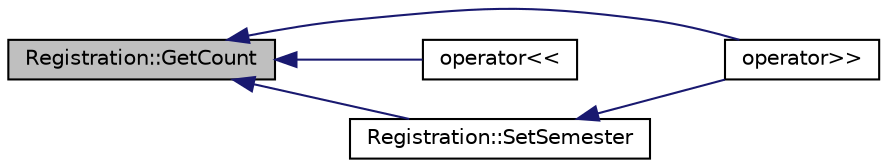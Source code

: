 digraph "Registration::GetCount"
{
  edge [fontname="Helvetica",fontsize="10",labelfontname="Helvetica",labelfontsize="10"];
  node [fontname="Helvetica",fontsize="10",shape=record];
  rankdir="LR";
  Node13 [label="Registration::GetCount",height=0.2,width=0.4,color="black", fillcolor="grey75", style="filled", fontcolor="black"];
  Node13 -> Node14 [dir="back",color="midnightblue",fontsize="10",style="solid",fontname="Helvetica"];
  Node14 [label="operator\>\>",height=0.2,width=0.4,color="black", fillcolor="white", style="filled",URL="$_topic04_2codeblocks2_2main_8cpp.html#a2d7be84f9edc66ada3b7482f1e2e24bc"];
  Node13 -> Node15 [dir="back",color="midnightblue",fontsize="10",style="solid",fontname="Helvetica"];
  Node15 [label="operator\<\<",height=0.2,width=0.4,color="black", fillcolor="white", style="filled",URL="$_topic04_2codeblocks2_2main_8cpp.html#a47b9e6c8719767aec587822151619af6"];
  Node13 -> Node16 [dir="back",color="midnightblue",fontsize="10",style="solid",fontname="Helvetica"];
  Node16 [label="Registration::SetSemester",height=0.2,width=0.4,color="black", fillcolor="white", style="filled",URL="$class_registration.html#affa3d2b34dafb9d2c909790087e50c36"];
  Node16 -> Node14 [dir="back",color="midnightblue",fontsize="10",style="solid",fontname="Helvetica"];
}
